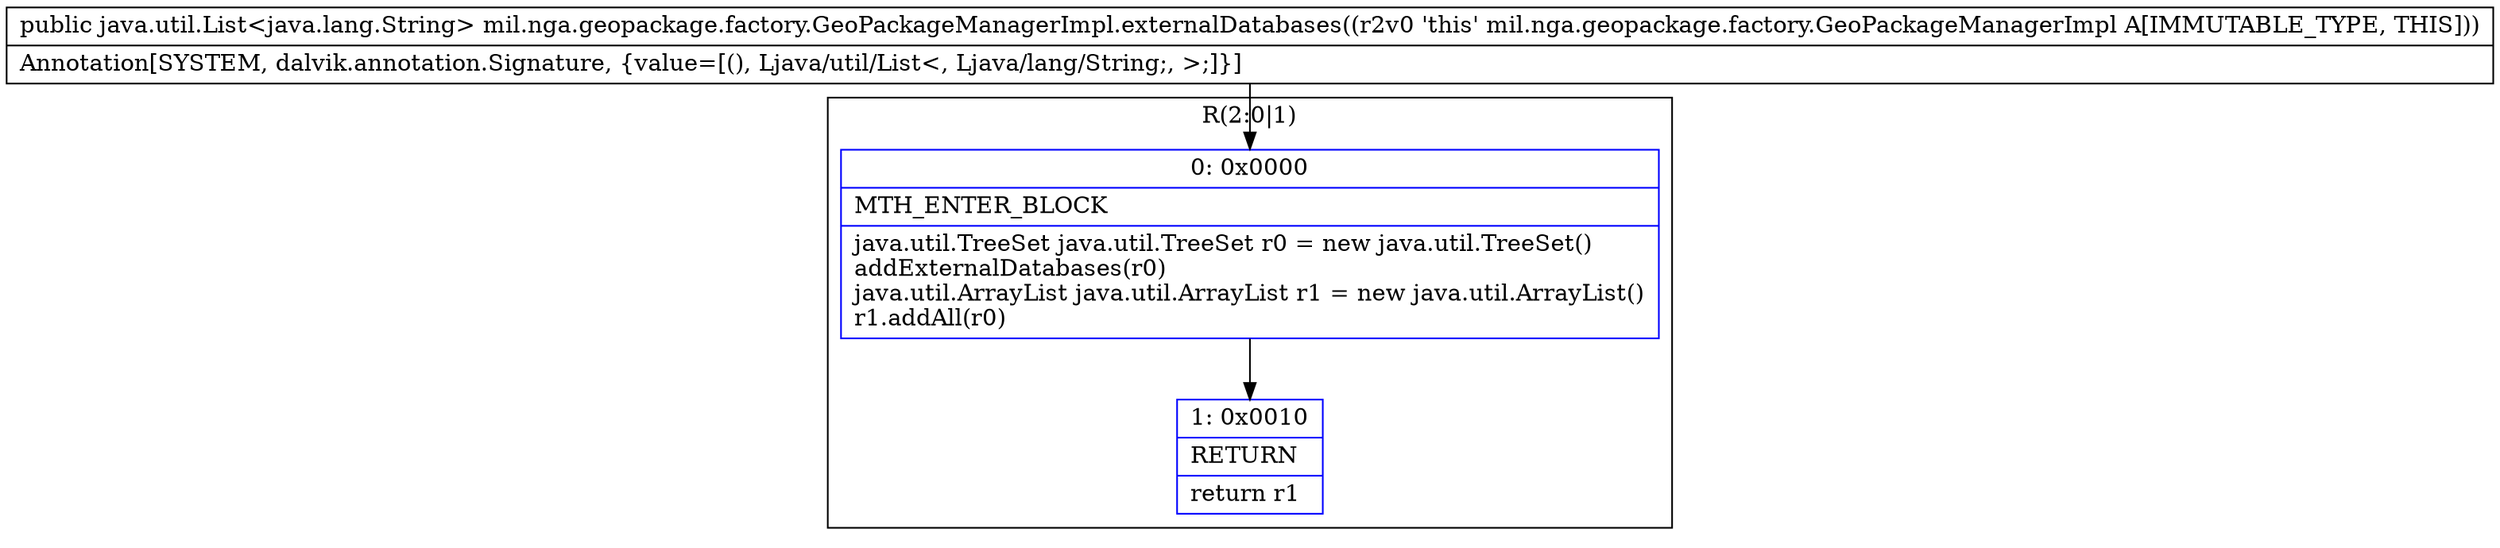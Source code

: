digraph "CFG formil.nga.geopackage.factory.GeoPackageManagerImpl.externalDatabases()Ljava\/util\/List;" {
subgraph cluster_Region_187763594 {
label = "R(2:0|1)";
node [shape=record,color=blue];
Node_0 [shape=record,label="{0\:\ 0x0000|MTH_ENTER_BLOCK\l|java.util.TreeSet java.util.TreeSet r0 = new java.util.TreeSet()\laddExternalDatabases(r0)\ljava.util.ArrayList java.util.ArrayList r1 = new java.util.ArrayList()\lr1.addAll(r0)\l}"];
Node_1 [shape=record,label="{1\:\ 0x0010|RETURN\l|return r1\l}"];
}
MethodNode[shape=record,label="{public java.util.List\<java.lang.String\> mil.nga.geopackage.factory.GeoPackageManagerImpl.externalDatabases((r2v0 'this' mil.nga.geopackage.factory.GeoPackageManagerImpl A[IMMUTABLE_TYPE, THIS]))  | Annotation[SYSTEM, dalvik.annotation.Signature, \{value=[(), Ljava\/util\/List\<, Ljava\/lang\/String;, \>;]\}]\l}"];
MethodNode -> Node_0;
Node_0 -> Node_1;
}

